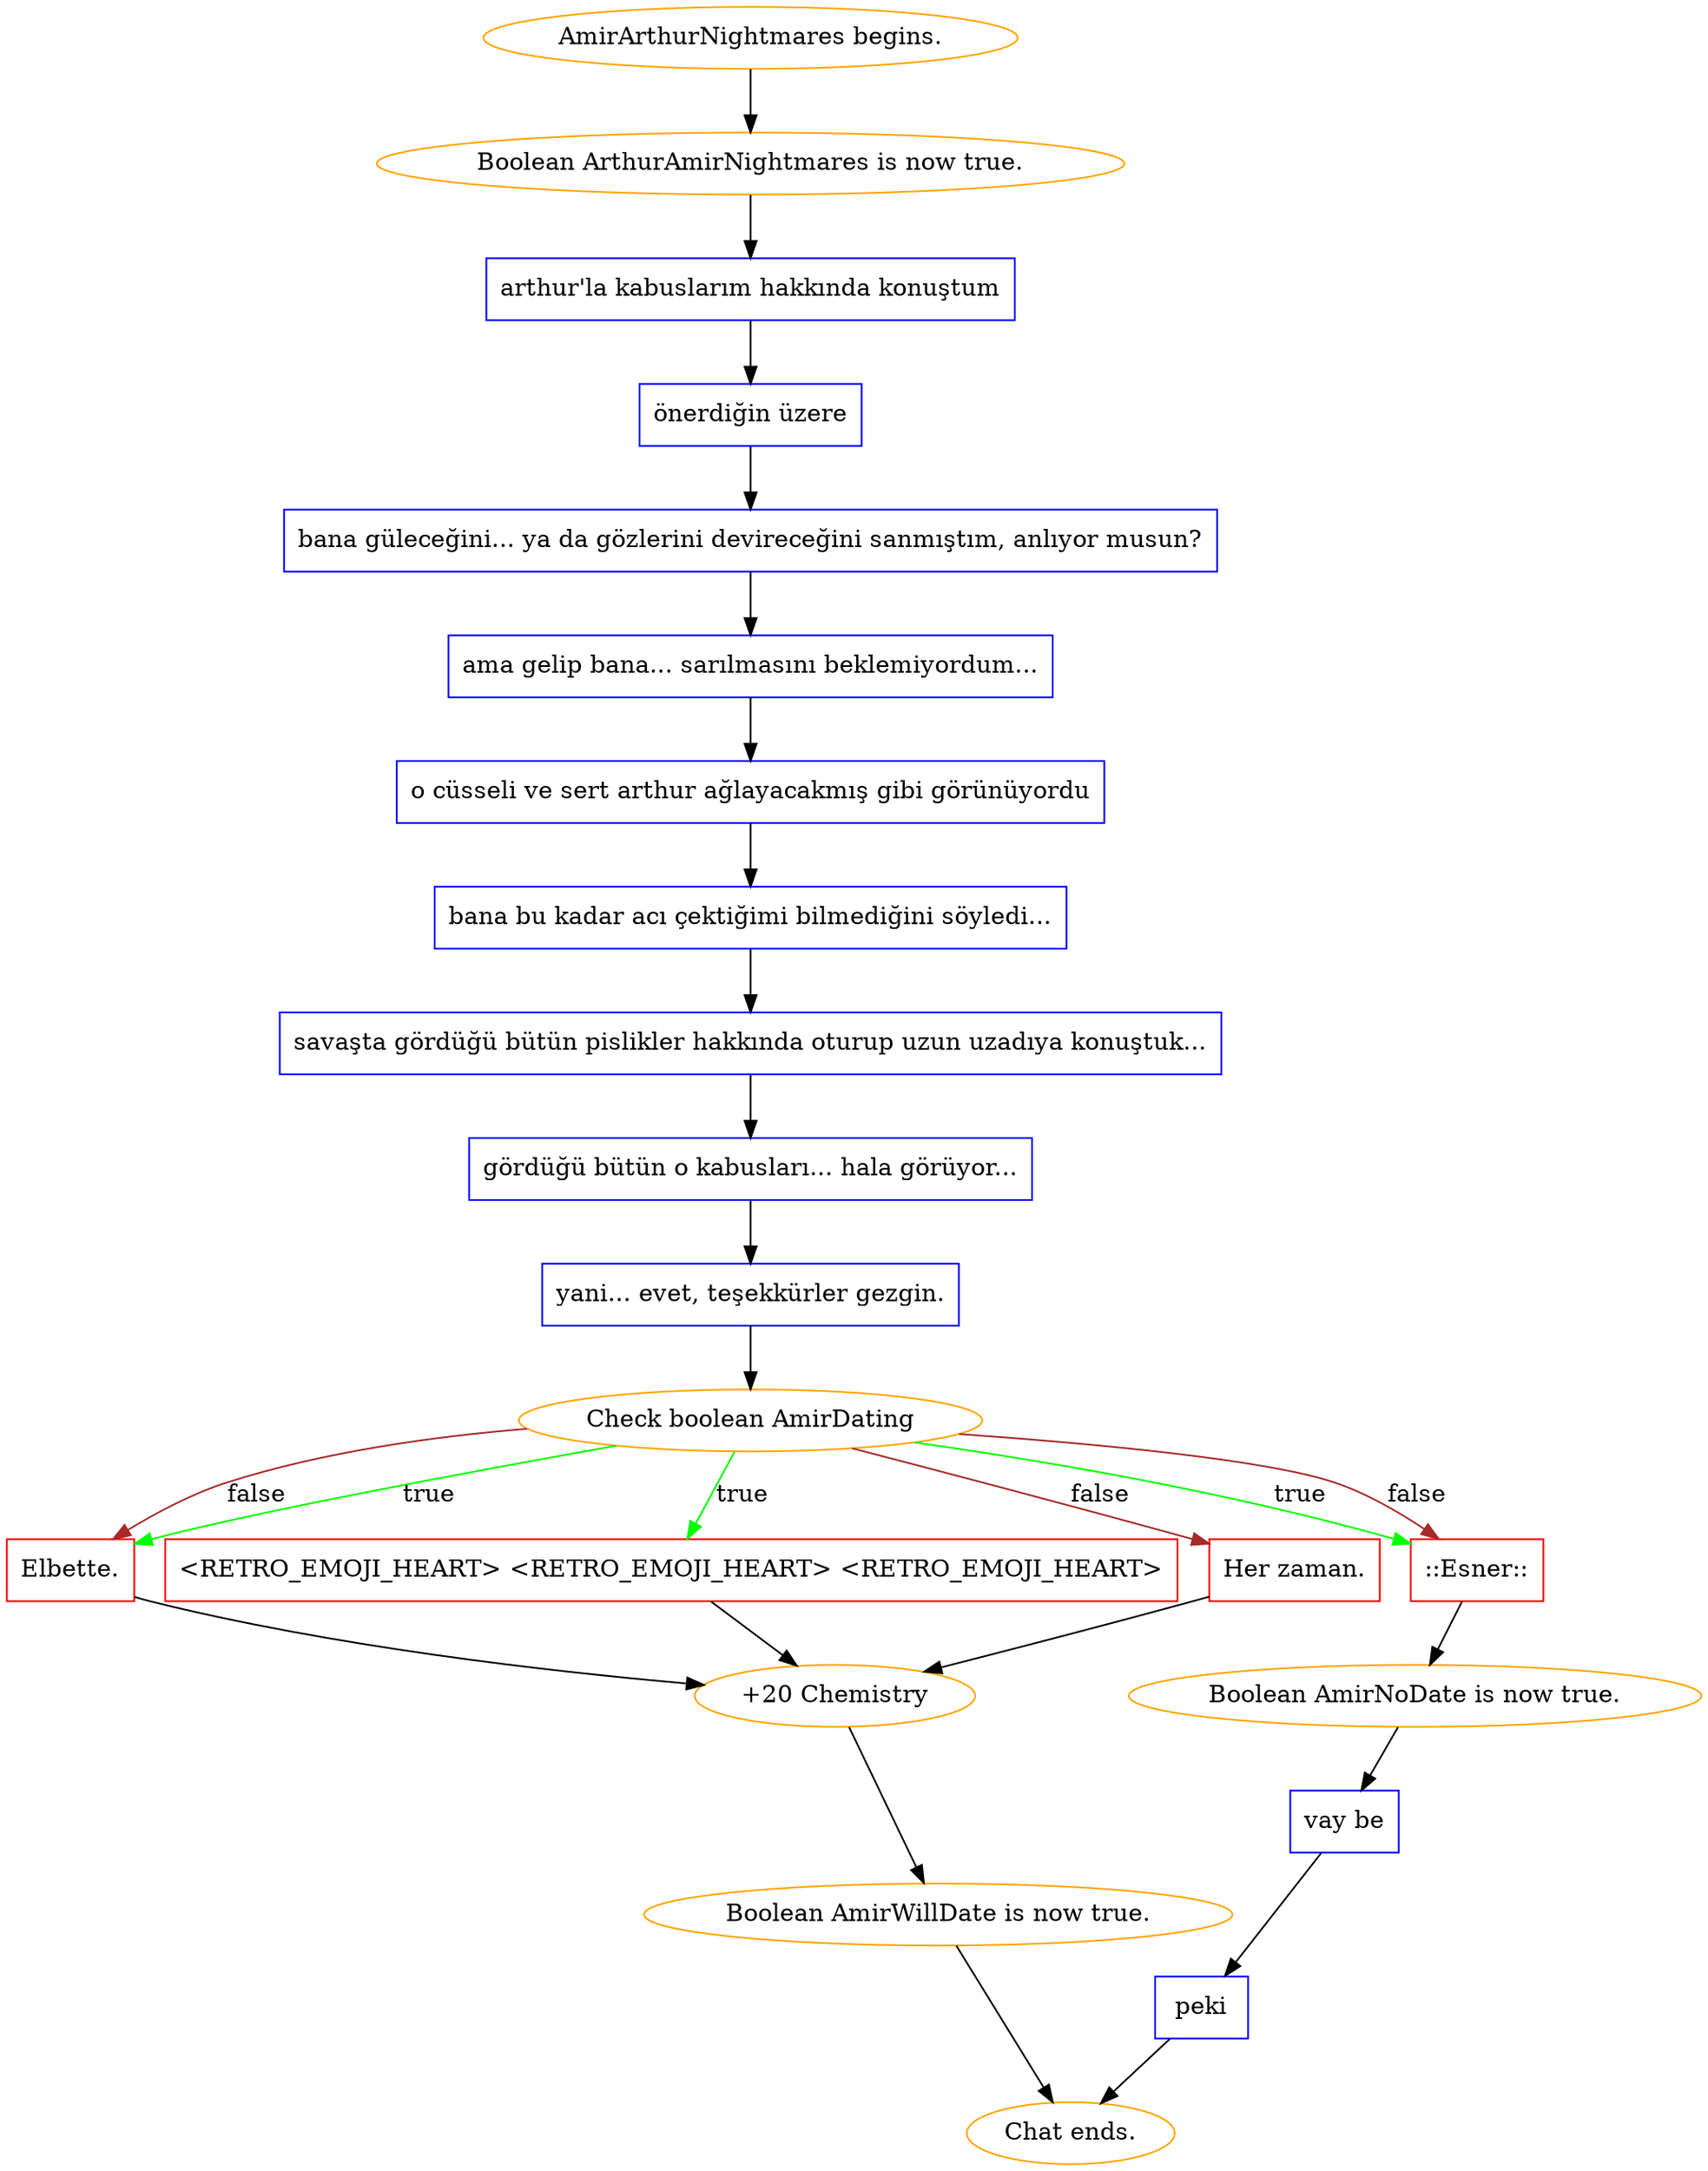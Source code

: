 digraph {
	"AmirArthurNightmares begins." [color=orange];
		"AmirArthurNightmares begins." -> j2941076372;
	j2941076372 [label="Boolean ArthurAmirNightmares is now true.",color=orange];
		j2941076372 -> j2513313163;
	j2513313163 [label="arthur'la kabuslarım hakkında konuştum",shape=box,color=blue];
		j2513313163 -> j2888283295;
	j2888283295 [label="önerdiğin üzere",shape=box,color=blue];
		j2888283295 -> j39240886;
	j39240886 [label="bana güleceğini... ya da gözlerini devireceğini sanmıştım, anlıyor musun?",shape=box,color=blue];
		j39240886 -> j1468108886;
	j1468108886 [label="ama gelip bana... sarılmasını beklemiyordum...",shape=box,color=blue];
		j1468108886 -> j336526808;
	j336526808 [label="o cüsseli ve sert arthur ağlayacakmış gibi görünüyordu",shape=box,color=blue];
		j336526808 -> j3327922234;
	j3327922234 [label="bana bu kadar acı çektiğimi bilmediğini söyledi...",shape=box,color=blue];
		j3327922234 -> j3748757793;
	j3748757793 [label="savaşta gördüğü bütün pislikler hakkında oturup uzun uzadıya konuştuk...",shape=box,color=blue];
		j3748757793 -> j3048715709;
	j3048715709 [label="gördüğü bütün o kabusları... hala görüyor...",shape=box,color=blue];
		j3048715709 -> j3450080954;
	j3450080954 [label="yani... evet, teşekkürler gezgin.",shape=box,color=blue];
		j3450080954 -> j4217290168;
	j4217290168 [label="Check boolean AmirDating",color=orange];
		j4217290168 -> j2423123349 [label=true,color=green];
		j4217290168 -> j3066636195 [label=true,color=green];
		j4217290168 -> j122962662 [label=true,color=green];
		j4217290168 -> j3066636195 [label=false,color=brown];
		j4217290168 -> j122962662 [label=false,color=brown];
		j4217290168 -> j1174420161 [label=false,color=brown];
	j2423123349 [label="<RETRO_EMOJI_HEART> <RETRO_EMOJI_HEART> <RETRO_EMOJI_HEART>",shape=box,color=red];
		j2423123349 -> j2302460036;
	j3066636195 [label="Elbette.",shape=box,color=red];
		j3066636195 -> j2302460036;
	j122962662 [label="::Esner::",shape=box,color=red];
		j122962662 -> j2167767295;
	j1174420161 [label="Her zaman.",shape=box,color=red];
		j1174420161 -> j2302460036;
	j2302460036 [label="+20 Chemistry",color=orange];
		j2302460036 -> j661208215;
	j2167767295 [label="Boolean AmirNoDate is now true.",color=orange];
		j2167767295 -> j3640763426;
	j661208215 [label="Boolean AmirWillDate is now true.",color=orange];
		j661208215 -> "Chat ends.";
	j3640763426 [label="vay be",shape=box,color=blue];
		j3640763426 -> j3207511114;
	"Chat ends." [color=orange];
	j3207511114 [label="peki",shape=box,color=blue];
		j3207511114 -> "Chat ends.";
}